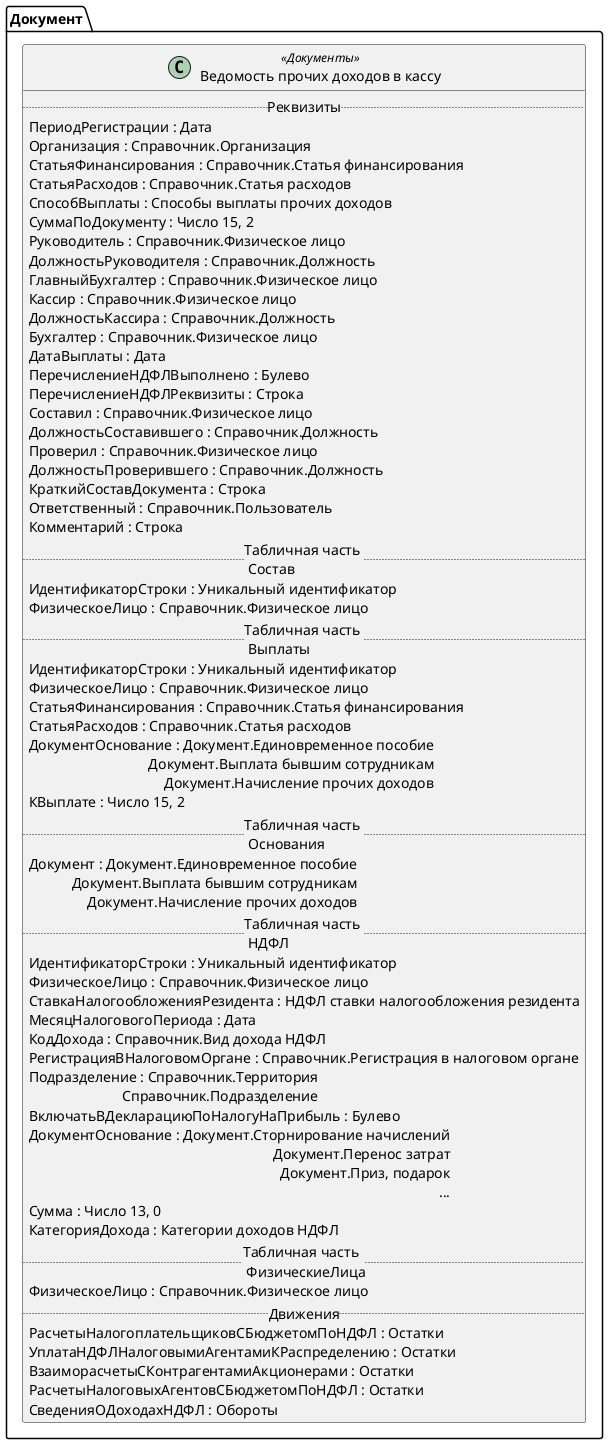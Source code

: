 ﻿@startuml ВедомостьПрочихДоходовВКассу
'!include templates.wsd
'..\include templates.wsd
class Документ.ВедомостьПрочихДоходовВКассу as "Ведомость прочих доходов в кассу" <<Документы>>
{
..Реквизиты..
ПериодРегистрации : Дата
Организация : Справочник.Организация
СтатьяФинансирования : Справочник.Статья финансирования
СтатьяРасходов : Справочник.Статья расходов
СпособВыплаты : Способы выплаты прочих доходов
СуммаПоДокументу : Число 15, 2
Руководитель : Справочник.Физическое лицо
ДолжностьРуководителя : Справочник.Должность
ГлавныйБухгалтер : Справочник.Физическое лицо
Кассир : Справочник.Физическое лицо
ДолжностьКассира : Справочник.Должность
Бухгалтер : Справочник.Физическое лицо
ДатаВыплаты : Дата
ПеречислениеНДФЛВыполнено : Булево
ПеречислениеНДФЛРеквизиты : Строка
Составил : Справочник.Физическое лицо
ДолжностьСоставившего : Справочник.Должность
Проверил : Справочник.Физическое лицо
ДолжностьПроверившего : Справочник.Должность
КраткийСоставДокумента : Строка
Ответственный : Справочник.Пользователь
Комментарий : Строка
..Табличная часть \n Состав..
ИдентификаторСтроки : Уникальный идентификатор
ФизическоеЛицо : Справочник.Физическое лицо
..Табличная часть \n Выплаты..
ИдентификаторСтроки : Уникальный идентификатор
ФизическоеЛицо : Справочник.Физическое лицо
СтатьяФинансирования : Справочник.Статья финансирования
СтатьяРасходов : Справочник.Статья расходов
ДокументОснование : Документ.Единовременное пособие\rДокумент.Выплата бывшим сотрудникам\rДокумент.Начисление прочих доходов
КВыплате : Число 15, 2
..Табличная часть \n Основания..
Документ : Документ.Единовременное пособие\rДокумент.Выплата бывшим сотрудникам\rДокумент.Начисление прочих доходов
..Табличная часть \n НДФЛ..
ИдентификаторСтроки : Уникальный идентификатор
ФизическоеЛицо : Справочник.Физическое лицо
СтавкаНалогообложенияРезидента : НДФЛ ставки налогообложения резидента
МесяцНалоговогоПериода : Дата
КодДохода : Справочник.Вид дохода НДФЛ
РегистрацияВНалоговомОргане : Справочник.Регистрация в налоговом органе
Подразделение : Справочник.Территория\rСправочник.Подразделение
ВключатьВДекларациюПоНалогуНаПрибыль : Булево
ДокументОснование : Документ.Сторнирование начислений\rДокумент.Перенос затрат\rДокумент.Приз, подарок\r...
Сумма : Число 13, 0
КатегорияДохода : Категории доходов НДФЛ
..Табличная часть \n ФизическиеЛица..
ФизическоеЛицо : Справочник.Физическое лицо
..Движения..
РасчетыНалогоплательщиковСБюджетомПоНДФЛ : Остатки
УплатаНДФЛНалоговымиАгентамиКРаспределению : Остатки
ВзаиморасчетыСКонтрагентамиАкционерами : Остатки
РасчетыНалоговыхАгентовСБюджетомПоНДФЛ : Остатки
СведенияОДоходахНДФЛ : Обороты
}
@enduml
